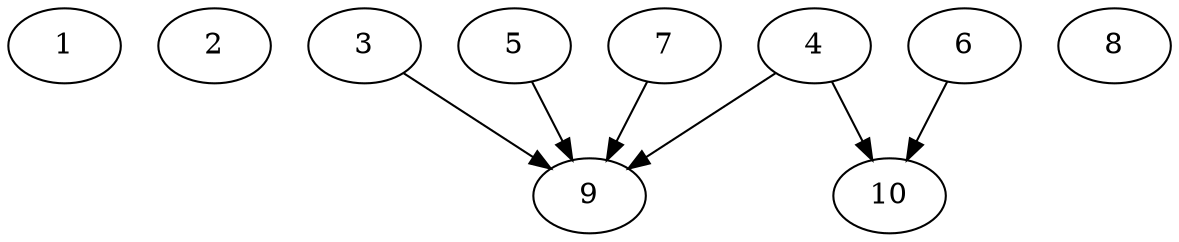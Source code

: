 // DAG automatically generated by daggen at Thu Oct  3 13:58:05 2019
// ./daggen --dot -n 10 --ccr 0.5 --fat 0.9 --regular 0.7 --density 0.5 --mindata 5242880 --maxdata 52428800 
digraph G {
  1 [size="51558400", alpha="0.17", expect_size="25779200"] 
  2 [size="98217984", alpha="0.11", expect_size="49108992"] 
  3 [size="15716352", alpha="0.10", expect_size="7858176"] 
  3 -> 9 [size ="7858176"]
  4 [size="81010688", alpha="0.14", expect_size="40505344"] 
  4 -> 9 [size ="40505344"]
  4 -> 10 [size ="40505344"]
  5 [size="102907904", alpha="0.13", expect_size="51453952"] 
  5 -> 9 [size ="51453952"]
  6 [size="42960896", alpha="0.16", expect_size="21480448"] 
  6 -> 10 [size ="21480448"]
  7 [size="53817344", alpha="0.11", expect_size="26908672"] 
  7 -> 9 [size ="26908672"]
  8 [size="70694912", alpha="0.19", expect_size="35347456"] 
  9 [size="68259840", alpha="0.03", expect_size="34129920"] 
  10 [size="95617024", alpha="0.20", expect_size="47808512"] 
}
